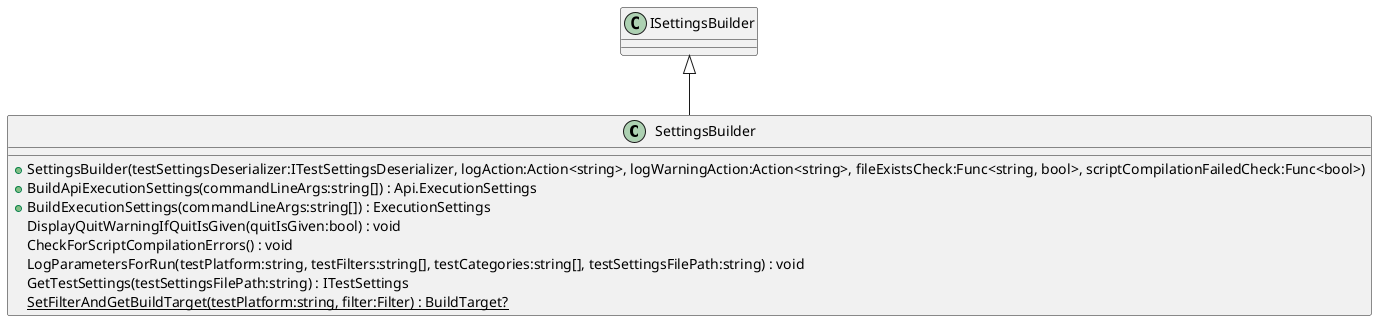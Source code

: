@startuml
class SettingsBuilder {
    + SettingsBuilder(testSettingsDeserializer:ITestSettingsDeserializer, logAction:Action<string>, logWarningAction:Action<string>, fileExistsCheck:Func<string, bool>, scriptCompilationFailedCheck:Func<bool>)
    + BuildApiExecutionSettings(commandLineArgs:string[]) : Api.ExecutionSettings
    + BuildExecutionSettings(commandLineArgs:string[]) : ExecutionSettings
    DisplayQuitWarningIfQuitIsGiven(quitIsGiven:bool) : void
    CheckForScriptCompilationErrors() : void
    LogParametersForRun(testPlatform:string, testFilters:string[], testCategories:string[], testSettingsFilePath:string) : void
    GetTestSettings(testSettingsFilePath:string) : ITestSettings
    {static} SetFilterAndGetBuildTarget(testPlatform:string, filter:Filter) : BuildTarget?
}
ISettingsBuilder <|-- SettingsBuilder
@enduml
